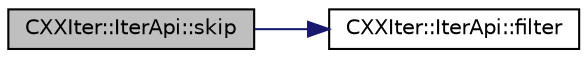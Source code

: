 digraph "CXXIter::IterApi::skip"
{
 // INTERACTIVE_SVG=YES
 // LATEX_PDF_SIZE
  bgcolor="transparent";
  edge [fontname="Helvetica",fontsize="10",labelfontname="Helvetica",labelfontsize="10"];
  node [fontname="Helvetica",fontsize="10",shape=record];
  rankdir="LR";
  Node1 [label="CXXIter::IterApi::skip",height=0.2,width=0.4,color="black", fillcolor="grey75", style="filled", fontcolor="black",tooltip="Creates an iterator that skips the first cnt elements from this iterator, before it yields the remain..."];
  Node1 -> Node2 [color="midnightblue",fontsize="10",style="solid",fontname="Helvetica"];
  Node2 [label="CXXIter::IterApi::filter",height=0.2,width=0.4,color="black",URL="$classCXXIter_1_1IterApi.html#a7218d94c0c1e6c45dc36abccd57829db",tooltip="Constructs a new iterator that only contains the elements from this iterator, for which the given fil..."];
}
